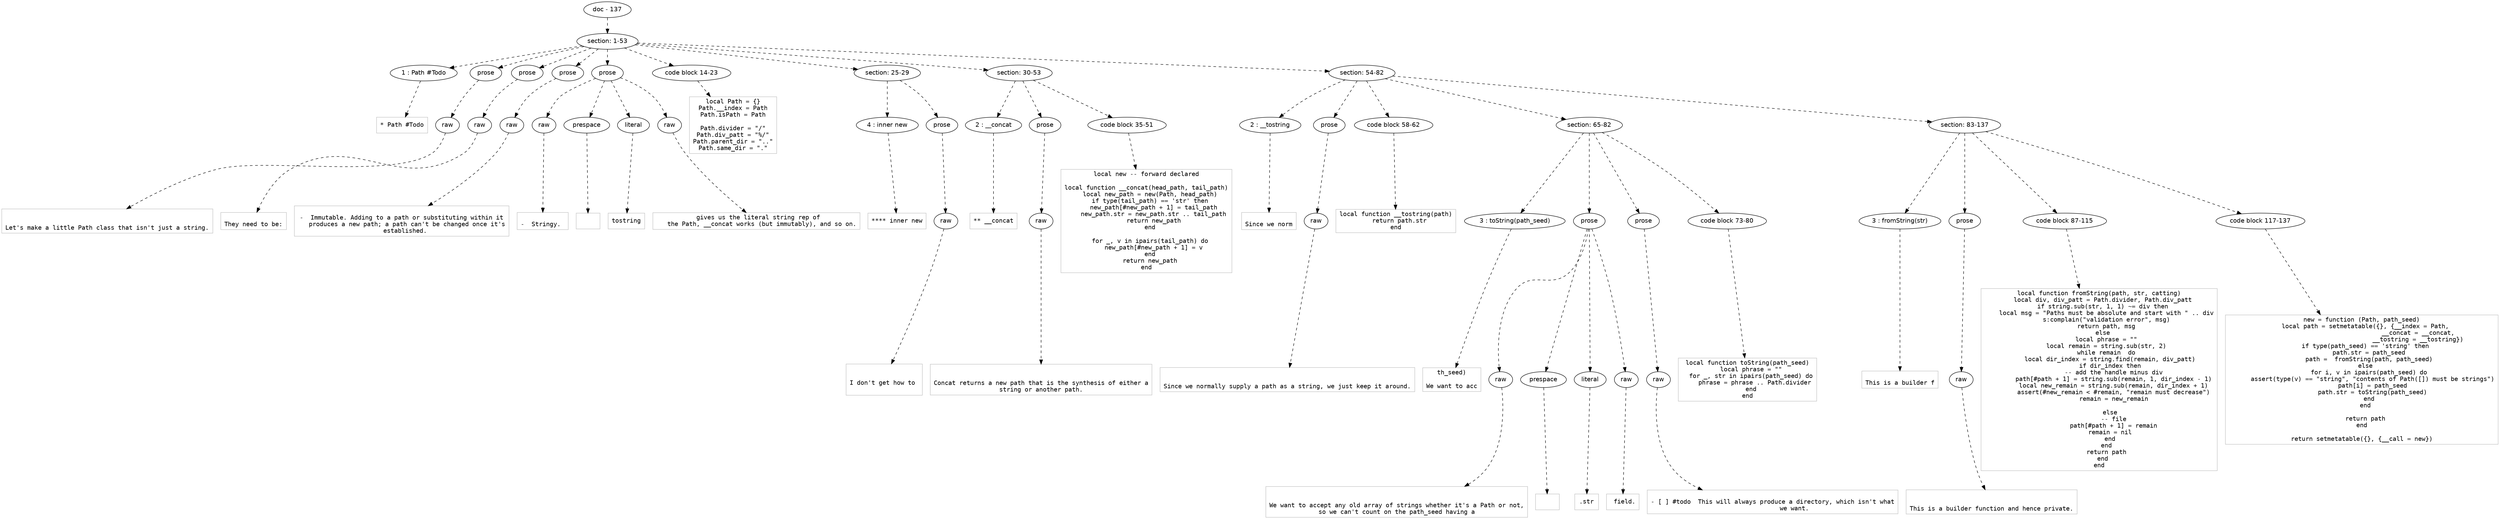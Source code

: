 digraph lpegNode {

node [fontname=Helvetica]
edge [style=dashed]

doc_0 [label="doc - 137"]


doc_0 -> { section_1}
{rank=same; section_1}

section_1 [label="section: 1-53"]


// END RANK doc_0

section_1 -> { header_2 prose_3 prose_4 prose_5 prose_6 codeblock_7 section_8 section_9 section_10}
{rank=same; header_2 prose_3 prose_4 prose_5 prose_6 codeblock_7 section_8 section_9 section_10}

header_2 [label="1 : Path #Todo"]

prose_3 [label="prose"]

prose_4 [label="prose"]

prose_5 [label="prose"]

prose_6 [label="prose"]

codeblock_7 [label="code block 14-23"]

section_8 [label="section: 25-29"]

section_9 [label="section: 30-53"]

section_10 [label="section: 54-82"]


// END RANK section_1

header_2 -> leaf_11
leaf_11  [color=Gray,shape=rectangle,fontname=Inconsolata,label="* Path #Todo"]
// END RANK header_2

prose_3 -> { raw_12}
{rank=same; raw_12}

raw_12 [label="raw"]


// END RANK prose_3

raw_12 -> leaf_13
leaf_13  [color=Gray,shape=rectangle,fontname=Inconsolata,label="

Let's make a little Path class that isn't just a string.
"]
// END RANK raw_12

prose_4 -> { raw_14}
{rank=same; raw_14}

raw_14 [label="raw"]


// END RANK prose_4

raw_14 -> leaf_15
leaf_15  [color=Gray,shape=rectangle,fontname=Inconsolata,label="
They need to be:
"]
// END RANK raw_14

prose_5 -> { raw_16}
{rank=same; raw_16}

raw_16 [label="raw"]


// END RANK prose_5

raw_16 -> leaf_17
leaf_17  [color=Gray,shape=rectangle,fontname=Inconsolata,label="
-  Immutable. Adding to a path or substituting within it
   produces a new path; a path can't be changed once it's
   established. 
"]
// END RANK raw_16

prose_6 -> { raw_18 prespace_19 literal_20 raw_21}
{rank=same; raw_18 prespace_19 literal_20 raw_21}

raw_18 [label="raw"]

prespace_19 [label="prespace"]

literal_20 [label="literal"]

raw_21 [label="raw"]


// END RANK prose_6

raw_18 -> leaf_22
leaf_22  [color=Gray,shape=rectangle,fontname=Inconsolata,label="
-  Stringy. "]
// END RANK raw_18

prespace_19 -> leaf_23
leaf_23  [color=Gray,shape=rectangle,fontname=Inconsolata,label=" "]
// END RANK prespace_19

literal_20 -> leaf_24
leaf_24  [color=Gray,shape=rectangle,fontname=Inconsolata,label="tostring"]
// END RANK literal_20

raw_21 -> leaf_25
leaf_25  [color=Gray,shape=rectangle,fontname=Inconsolata,label=" gives us the literal string rep of
   the Path, __concat works (but immutably), and so on.
"]
// END RANK raw_21

codeblock_7 -> leaf_26
leaf_26  [color=Gray,shape=rectangle,fontname=Inconsolata,label="local Path = {}
Path.__index = Path
Path.isPath = Path

Path.divider = \"/\"
Path.div_patt = \"%/\"
Path.parent_dir = \"..\"
Path.same_dir = \".\""]
// END RANK codeblock_7

section_8 -> { header_27 prose_28}
{rank=same; header_27 prose_28}

header_27 [label="4 : inner new"]

prose_28 [label="prose"]


// END RANK section_8

header_27 -> leaf_29
leaf_29  [color=Gray,shape=rectangle,fontname=Inconsolata,label="**** inner new"]
// END RANK header_27

prose_28 -> { raw_30}
{rank=same; raw_30}

raw_30 [label="raw"]


// END RANK prose_28

raw_30 -> leaf_31
leaf_31  [color=Gray,shape=rectangle,fontname=Inconsolata,label="

I don't get how to 

"]
// END RANK raw_30

section_9 -> { header_32 prose_33 codeblock_34}
{rank=same; header_32 prose_33 codeblock_34}

header_32 [label="2 : __concat"]

prose_33 [label="prose"]

codeblock_34 [label="code block 35-51"]


// END RANK section_9

header_32 -> leaf_35
leaf_35  [color=Gray,shape=rectangle,fontname=Inconsolata,label="** __concat"]
// END RANK header_32

prose_33 -> { raw_36}
{rank=same; raw_36}

raw_36 [label="raw"]


// END RANK prose_33

raw_36 -> leaf_37
leaf_37  [color=Gray,shape=rectangle,fontname=Inconsolata,label="

Concat returns a new path that is the synthesis of either a
string or another path.
"]
// END RANK raw_36

codeblock_34 -> leaf_38
leaf_38  [color=Gray,shape=rectangle,fontname=Inconsolata,label="local new -- forward declared

local function __concat(head_path, tail_path)
  local new_path = new(Path, head_path)
  if type(tail_path) == 'str' then
    new_path[#new_path + 1] = tail_path
    new_path.str = new_path.str .. tail_path
    return new_path
  end

  for _, v in ipairs(tail_path) do
    new_path[#new_path + 1] = v
  end
  return new_path
end"]
// END RANK codeblock_34

section_10 -> { header_39 prose_40 codeblock_41 section_42 section_43}
{rank=same; header_39 prose_40 codeblock_41 section_42 section_43}

header_39 [label="2 : __tostring"]

prose_40 [label="prose"]

codeblock_41 [label="code block 58-62"]

section_42 [label="section: 65-82"]

section_43 [label="section: 83-137"]


// END RANK section_10

header_39 -> leaf_44
leaf_44  [color=Gray,shape=rectangle,fontname=Inconsolata,label="
Since we norm"]
// END RANK header_39

prose_40 -> { raw_45}
{rank=same; raw_45}

raw_45 [label="raw"]


// END RANK prose_40

raw_45 -> leaf_46
leaf_46  [color=Gray,shape=rectangle,fontname=Inconsolata,label="

Since we normally supply a path as a string, we just keep it around.
"]
// END RANK raw_45

codeblock_41 -> leaf_47
leaf_47  [color=Gray,shape=rectangle,fontname=Inconsolata,label="local function __tostring(path)
  return path.str
end"]
// END RANK codeblock_41

section_42 -> { header_48 prose_49 prose_50 codeblock_51}
{rank=same; header_48 prose_49 prose_50 codeblock_51}

header_48 [label="3 : toString(path_seed)"]

prose_49 [label="prose"]

prose_50 [label="prose"]

codeblock_51 [label="code block 73-80"]


// END RANK section_42

header_48 -> leaf_52
leaf_52  [color=Gray,shape=rectangle,fontname=Inconsolata,label="th_seed)

We want to acc"]
// END RANK header_48

prose_49 -> { raw_53 prespace_54 literal_55 raw_56}
{rank=same; raw_53 prespace_54 literal_55 raw_56}

raw_53 [label="raw"]

prespace_54 [label="prespace"]

literal_55 [label="literal"]

raw_56 [label="raw"]


// END RANK prose_49

raw_53 -> leaf_57
leaf_57  [color=Gray,shape=rectangle,fontname=Inconsolata,label="

We want to accept any old array of strings whether it's a Path or not,
so we can't count on the path_seed having a"]
// END RANK raw_53

prespace_54 -> leaf_58
leaf_58  [color=Gray,shape=rectangle,fontname=Inconsolata,label=" "]
// END RANK prespace_54

literal_55 -> leaf_59
leaf_59  [color=Gray,shape=rectangle,fontname=Inconsolata,label=".str"]
// END RANK literal_55

raw_56 -> leaf_60
leaf_60  [color=Gray,shape=rectangle,fontname=Inconsolata,label=" field.
"]
// END RANK raw_56

prose_50 -> { raw_61}
{rank=same; raw_61}

raw_61 [label="raw"]


// END RANK prose_50

raw_61 -> leaf_62
leaf_62  [color=Gray,shape=rectangle,fontname=Inconsolata,label="
- [ ] #todo  This will always produce a directory, which isn't what
             we want. 
"]
// END RANK raw_61

codeblock_51 -> leaf_63
leaf_63  [color=Gray,shape=rectangle,fontname=Inconsolata,label="local function toString(path_seed)
  local phrase = \"\"
  for _, str in ipairs(path_seed) do
    phrase = phrase .. Path.divider
  end
end"]
// END RANK codeblock_51

section_43 -> { header_64 prose_65 codeblock_66 codeblock_67}
{rank=same; header_64 prose_65 codeblock_66 codeblock_67}

header_64 [label="3 : fromString(str)"]

prose_65 [label="prose"]

codeblock_66 [label="code block 87-115"]

codeblock_67 [label="code block 117-137"]


// END RANK section_43

header_64 -> leaf_68
leaf_68  [color=Gray,shape=rectangle,fontname=Inconsolata,label="
This is a builder f"]
// END RANK header_64

prose_65 -> { raw_69}
{rank=same; raw_69}

raw_69 [label="raw"]


// END RANK prose_65

raw_69 -> leaf_70
leaf_70  [color=Gray,shape=rectangle,fontname=Inconsolata,label="

This is a builder function and hence private.
"]
// END RANK raw_69

codeblock_66 -> leaf_71
leaf_71  [color=Gray,shape=rectangle,fontname=Inconsolata,label="local function fromString(path, str, catting)
  local div, div_patt = Path.divider, Path.div_patt
  if string.sub(str, 1, 1) ~= div then
    local msg = \"Paths must be absolute and start with \" .. div
    s:complain(\"validation error\", msg)
    return path, msg
  else
    local phrase = \"\"
    local remain = string.sub(str, 2)
    while remain  do
      local dir_index = string.find(remain, div_patt)
      if dir_index then
        -- add the handle minus div
        path[#path + 1] = string.sub(remain, 1, dir_index - 1)
        local new_remain = string.sub(remain, dir_index + 1)
        assert(#new_remain < #remain, \"remain must decrease\")
        remain = new_remain

      else
        -- file
        path[#path + 1] = remain
        remain = nil  
      end
    end
    return path
  end
end"]
// END RANK codeblock_66

codeblock_67 -> leaf_72
leaf_72  [color=Gray,shape=rectangle,fontname=Inconsolata,label="new = function (Path, path_seed)
  local path = setmetatable({}, {__index = Path,
                               __concat = __concat,
                               __tostring = __tostring})
  if type(path_seed) == 'string' then
    path.str = path_seed
    path =  fromString(path, path_seed)
  else
    for i, v in ipairs(path_seed) do
      assert(type(v) == \"string\", \"contents of Path([]) must be strings\")
      path[i] = path_seed
      path.str = toString(path_seed)
    end
  end
  
  return path
end

return setmetatable({}, {__call = new})"]
// END RANK codeblock_67


}
